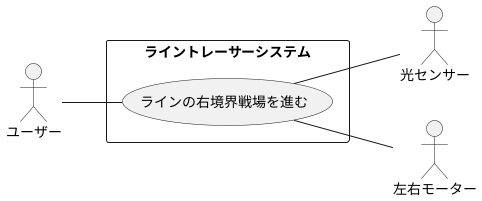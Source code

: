 @startuml ライントレーサーシステム
left to right direction
actor ユーザー
actor 光センサー
actor 左右モーター
rectangle ライントレーサーシステム {
usecase ラインの右境界戦場を進む as a
}
ユーザー -- a
a -- 光センサー
a -- 左右モーター
@enduml